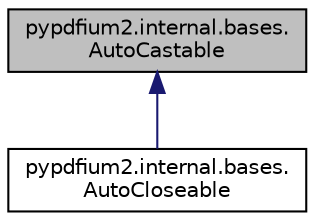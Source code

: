 digraph "pypdfium2.internal.bases.AutoCastable"
{
 // LATEX_PDF_SIZE
  edge [fontname="Helvetica",fontsize="10",labelfontname="Helvetica",labelfontsize="10"];
  node [fontname="Helvetica",fontsize="10",shape=record];
  Node1 [label="pypdfium2.internal.bases.\lAutoCastable",height=0.2,width=0.4,color="black", fillcolor="grey75", style="filled", fontcolor="black",tooltip=" "];
  Node1 -> Node2 [dir="back",color="midnightblue",fontsize="10",style="solid",fontname="Helvetica"];
  Node2 [label="pypdfium2.internal.bases.\lAutoCloseable",height=0.2,width=0.4,color="black", fillcolor="white", style="filled",URL="$classpypdfium2_1_1internal_1_1bases_1_1AutoCloseable.html",tooltip=" "];
}
